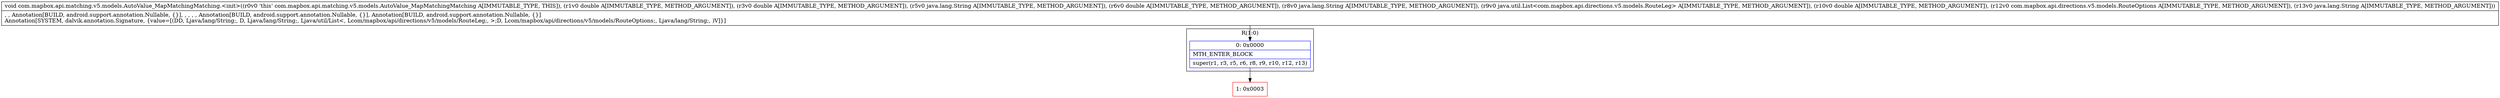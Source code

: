 digraph "CFG forcom.mapbox.api.matching.v5.models.AutoValue_MapMatchingMatching.\<init\>(DDLjava\/lang\/String;DLjava\/lang\/String;Ljava\/util\/List;DLcom\/mapbox\/api\/directions\/v5\/models\/RouteOptions;Ljava\/lang\/String;)V" {
subgraph cluster_Region_1546595771 {
label = "R(1:0)";
node [shape=record,color=blue];
Node_0 [shape=record,label="{0\:\ 0x0000|MTH_ENTER_BLOCK\l|super(r1, r3, r5, r6, r8, r9, r10, r12, r13)\l}"];
}
Node_1 [shape=record,color=red,label="{1\:\ 0x0003}"];
MethodNode[shape=record,label="{void com.mapbox.api.matching.v5.models.AutoValue_MapMatchingMatching.\<init\>((r0v0 'this' com.mapbox.api.matching.v5.models.AutoValue_MapMatchingMatching A[IMMUTABLE_TYPE, THIS]), (r1v0 double A[IMMUTABLE_TYPE, METHOD_ARGUMENT]), (r3v0 double A[IMMUTABLE_TYPE, METHOD_ARGUMENT]), (r5v0 java.lang.String A[IMMUTABLE_TYPE, METHOD_ARGUMENT]), (r6v0 double A[IMMUTABLE_TYPE, METHOD_ARGUMENT]), (r8v0 java.lang.String A[IMMUTABLE_TYPE, METHOD_ARGUMENT]), (r9v0 java.util.List\<com.mapbox.api.directions.v5.models.RouteLeg\> A[IMMUTABLE_TYPE, METHOD_ARGUMENT]), (r10v0 double A[IMMUTABLE_TYPE, METHOD_ARGUMENT]), (r12v0 com.mapbox.api.directions.v5.models.RouteOptions A[IMMUTABLE_TYPE, METHOD_ARGUMENT]), (r13v0 java.lang.String A[IMMUTABLE_TYPE, METHOD_ARGUMENT]))  | , , Annotation[BUILD, android.support.annotation.Nullable, \{\}], , , , , Annotation[BUILD, android.support.annotation.Nullable, \{\}], Annotation[BUILD, android.support.annotation.Nullable, \{\}]\lAnnotation[SYSTEM, dalvik.annotation.Signature, \{value=[(DD, Ljava\/lang\/String;, D, Ljava\/lang\/String;, Ljava\/util\/List\<, Lcom\/mapbox\/api\/directions\/v5\/models\/RouteLeg;, \>;D, Lcom\/mapbox\/api\/directions\/v5\/models\/RouteOptions;, Ljava\/lang\/String;, )V]\}]\l}"];
MethodNode -> Node_0;
Node_0 -> Node_1;
}

